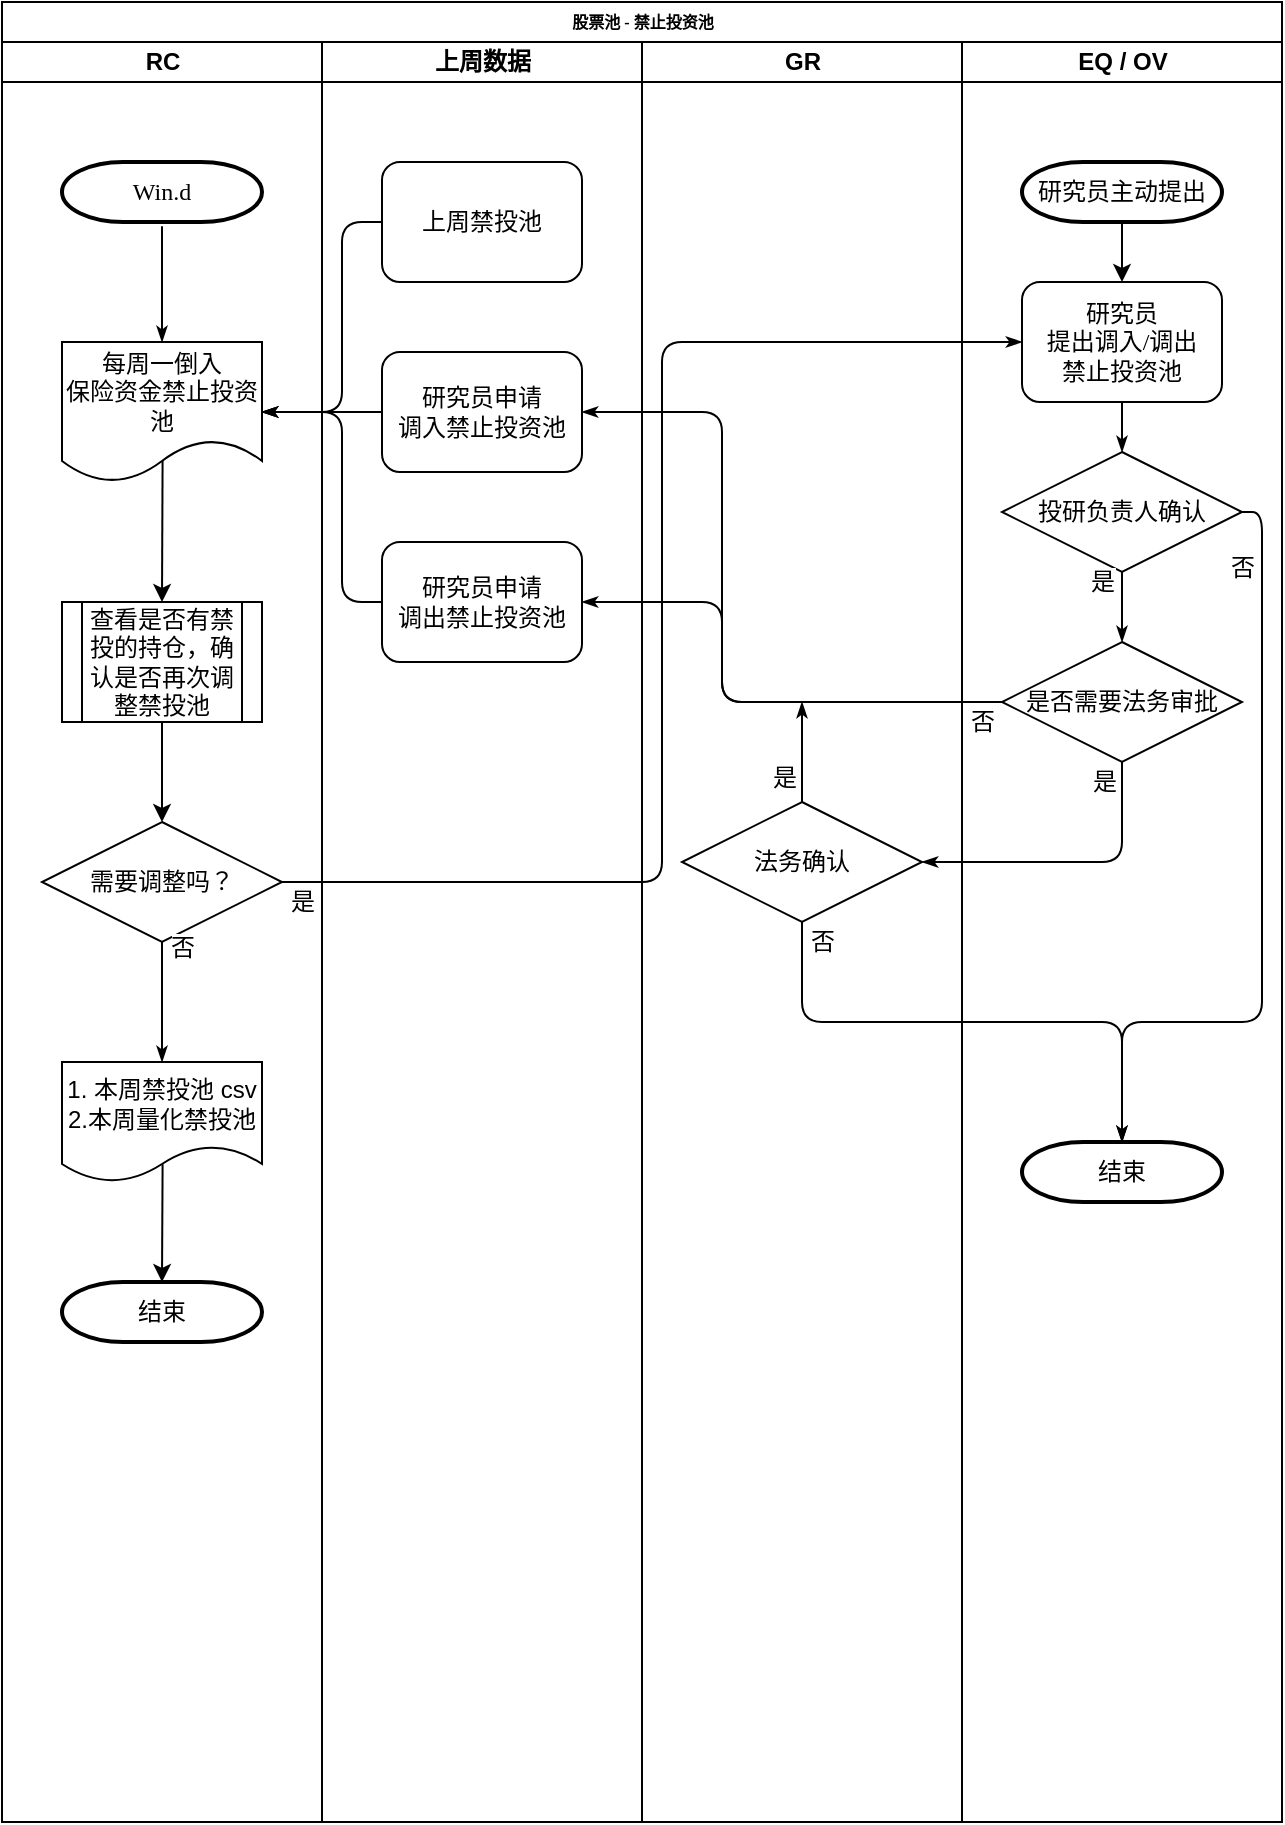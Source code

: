 <mxfile version="13.5.8" type="github">
  <diagram name="Page-1" id="74e2e168-ea6b-b213-b513-2b3c1d86103e">
    <mxGraphModel dx="788" dy="453" grid="1" gridSize="10" guides="1" tooltips="1" connect="1" arrows="1" fold="1" page="1" pageScale="1" pageWidth="850" pageHeight="1100" background="#ffffff" math="0" shadow="0">
      <root>
        <mxCell id="0" />
        <mxCell id="1" parent="0" />
        <mxCell id="77e6c97f196da883-1" value="股票池 - 禁止投资池" style="swimlane;html=1;childLayout=stackLayout;startSize=20;rounded=0;shadow=0;labelBackgroundColor=none;strokeWidth=1;fontFamily=Verdana;fontSize=8;align=center;" parent="1" vertex="1">
          <mxGeometry x="70" y="40" width="640" height="910" as="geometry" />
        </mxCell>
        <mxCell id="107ba76e4e335f99-1" style="edgeStyle=orthogonalEdgeStyle;rounded=1;html=1;labelBackgroundColor=none;startArrow=none;startFill=0;startSize=5;endArrow=classicThin;endFill=1;endSize=5;jettySize=auto;orthogonalLoop=1;strokeWidth=1;fontFamily=Verdana;fontSize=8;entryX=1;entryY=0.5;entryDx=0;entryDy=0;exitX=0;exitY=0.5;exitDx=0;exitDy=0;" parent="77e6c97f196da883-1" source="2z-ww7W6MPCI695EFC_l-18" target="2z-ww7W6MPCI695EFC_l-1" edge="1">
          <mxGeometry relative="1" as="geometry">
            <Array as="points">
              <mxPoint x="360" y="350" />
              <mxPoint x="360" y="205" />
            </Array>
          </mxGeometry>
        </mxCell>
        <mxCell id="2z-ww7W6MPCI695EFC_l-14" value="&lt;span style=&quot;font-size: 8px&quot;&gt;&lt;br&gt;&lt;/span&gt;" style="edgeLabel;html=1;align=center;verticalAlign=middle;resizable=0;points=[];" vertex="1" connectable="0" parent="107ba76e4e335f99-1">
          <mxGeometry x="0.229" y="3" relative="1" as="geometry">
            <mxPoint x="118.89" y="-18" as="offset" />
          </mxGeometry>
        </mxCell>
        <mxCell id="2z-ww7W6MPCI695EFC_l-23" value="&lt;font style=&quot;font-size: 12px&quot;&gt;否&lt;/font&gt;" style="edgeLabel;html=1;align=center;verticalAlign=middle;resizable=0;points=[];" vertex="1" connectable="0" parent="107ba76e4e335f99-1">
          <mxGeometry x="-0.032" relative="1" as="geometry">
            <mxPoint x="130" y="41.67" as="offset" />
          </mxGeometry>
        </mxCell>
        <mxCell id="77e6c97f196da883-2" value="RC" style="swimlane;html=1;startSize=20;" parent="77e6c97f196da883-1" vertex="1">
          <mxGeometry y="20" width="160" height="890" as="geometry" />
        </mxCell>
        <mxCell id="2z-ww7W6MPCI695EFC_l-42" value="&lt;font style=&quot;font-size: 12px&quot;&gt;结束&lt;/font&gt;" style="strokeWidth=2;html=1;shape=mxgraph.flowchart.terminator;whiteSpace=wrap;" vertex="1" parent="77e6c97f196da883-2">
          <mxGeometry x="30" y="620" width="100" height="30" as="geometry" />
        </mxCell>
        <mxCell id="77e6c97f196da883-27" style="edgeStyle=orthogonalEdgeStyle;rounded=1;html=1;labelBackgroundColor=none;startArrow=none;startFill=0;startSize=5;endArrow=classicThin;endFill=1;endSize=5;jettySize=auto;orthogonalLoop=1;strokeWidth=1;fontFamily=Verdana;fontSize=8;entryX=0.5;entryY=0;entryDx=0;entryDy=0;exitX=0.5;exitY=1.071;exitDx=0;exitDy=0;exitPerimeter=0;" parent="77e6c97f196da883-2" source="2z-ww7W6MPCI695EFC_l-35" target="2z-ww7W6MPCI695EFC_l-51" edge="1">
          <mxGeometry relative="1" as="geometry">
            <Array as="points" />
            <mxPoint x="80" y="90" as="sourcePoint" />
            <mxPoint x="80" y="155" as="targetPoint" />
          </mxGeometry>
        </mxCell>
        <mxCell id="2z-ww7W6MPCI695EFC_l-35" value="&lt;span style=&quot;font-family: &amp;#34;verdana&amp;#34;&quot;&gt;&lt;font style=&quot;font-size: 12px&quot;&gt;Win.d&lt;/font&gt;&lt;/span&gt;" style="strokeWidth=2;html=1;shape=mxgraph.flowchart.terminator;whiteSpace=wrap;" vertex="1" parent="77e6c97f196da883-2">
          <mxGeometry x="30" y="60" width="100" height="30" as="geometry" />
        </mxCell>
        <mxCell id="2z-ww7W6MPCI695EFC_l-39" value="&lt;font style=&quot;font-size: 12px&quot;&gt;需要调整吗？&lt;/font&gt;" style="rhombus;whiteSpace=wrap;html=1;rounded=0;shadow=0;labelBackgroundColor=none;strokeWidth=1;fontFamily=Verdana;fontSize=8;align=center;" vertex="1" parent="77e6c97f196da883-2">
          <mxGeometry x="20" y="390" width="120" height="60" as="geometry" />
        </mxCell>
        <mxCell id="2z-ww7W6MPCI695EFC_l-40" style="edgeStyle=orthogonalEdgeStyle;rounded=1;html=1;labelBackgroundColor=none;startArrow=none;startFill=0;startSize=5;endArrow=classicThin;endFill=1;endSize=5;jettySize=auto;orthogonalLoop=1;strokeWidth=1;fontFamily=Verdana;fontSize=8;exitX=0.5;exitY=1;exitDx=0;exitDy=0;entryX=0.5;entryY=0;entryDx=0;entryDy=0;" edge="1" parent="77e6c97f196da883-2" source="2z-ww7W6MPCI695EFC_l-39" target="2z-ww7W6MPCI695EFC_l-17">
          <mxGeometry relative="1" as="geometry">
            <mxPoint x="410" y="400" as="sourcePoint" />
            <mxPoint x="570" y="490" as="targetPoint" />
            <Array as="points">
              <mxPoint x="80" y="470" />
              <mxPoint x="80" y="470" />
            </Array>
          </mxGeometry>
        </mxCell>
        <mxCell id="2z-ww7W6MPCI695EFC_l-41" value="&lt;font style=&quot;font-size: 12px&quot;&gt;否&lt;/font&gt;" style="edgeLabel;html=1;align=center;verticalAlign=middle;resizable=0;points=[];" vertex="1" connectable="0" parent="2z-ww7W6MPCI695EFC_l-40">
          <mxGeometry x="-0.742" y="15" relative="1" as="geometry">
            <mxPoint x="-5.0" y="-5" as="offset" />
          </mxGeometry>
        </mxCell>
        <mxCell id="2z-ww7W6MPCI695EFC_l-17" value="&lt;font&gt;&lt;font style=&quot;font-size: 12px&quot;&gt;1. 本周禁投池 csv&lt;br&gt;2.本周量化禁投池&lt;/font&gt;&lt;br&gt;&lt;/font&gt;" style="shape=document;whiteSpace=wrap;html=1;boundedLbl=1;" vertex="1" parent="77e6c97f196da883-2">
          <mxGeometry x="30" y="510" width="100" height="60" as="geometry" />
        </mxCell>
        <mxCell id="2z-ww7W6MPCI695EFC_l-47" value="" style="endArrow=classic;html=1;entryX=0.5;entryY=0;entryDx=0;entryDy=0;exitX=0.503;exitY=0.826;exitDx=0;exitDy=0;exitPerimeter=0;" edge="1" parent="77e6c97f196da883-2" source="2z-ww7W6MPCI695EFC_l-51" target="2z-ww7W6MPCI695EFC_l-37">
          <mxGeometry width="50" height="50" relative="1" as="geometry">
            <mxPoint x="90" y="230" as="sourcePoint" />
            <mxPoint x="110" y="200" as="targetPoint" />
          </mxGeometry>
        </mxCell>
        <mxCell id="2z-ww7W6MPCI695EFC_l-48" value="" style="endArrow=classic;html=1;exitX=0.5;exitY=1;exitDx=0;exitDy=0;entryX=0.5;entryY=0;entryDx=0;entryDy=0;" edge="1" parent="77e6c97f196da883-2" source="2z-ww7W6MPCI695EFC_l-37" target="2z-ww7W6MPCI695EFC_l-39">
          <mxGeometry width="50" height="50" relative="1" as="geometry">
            <mxPoint x="60" y="360" as="sourcePoint" />
            <mxPoint x="110" y="310" as="targetPoint" />
          </mxGeometry>
        </mxCell>
        <mxCell id="2z-ww7W6MPCI695EFC_l-37" value="&lt;font style=&quot;font-size: 12px&quot;&gt;查看是否有禁投的持仓，确认是否再次调整禁投池&lt;/font&gt;" style="shape=process;whiteSpace=wrap;html=1;backgroundOutline=1;" vertex="1" parent="77e6c97f196da883-2">
          <mxGeometry x="30" y="280" width="100" height="60" as="geometry" />
        </mxCell>
        <mxCell id="2z-ww7W6MPCI695EFC_l-51" value="每周一倒入&lt;br&gt;保险资金禁止投资池" style="shape=document;whiteSpace=wrap;html=1;boundedLbl=1;" vertex="1" parent="77e6c97f196da883-2">
          <mxGeometry x="30" y="150" width="100" height="70" as="geometry" />
        </mxCell>
        <mxCell id="2z-ww7W6MPCI695EFC_l-52" value="" style="endArrow=classic;html=1;entryX=0.5;entryY=0;entryDx=0;entryDy=0;entryPerimeter=0;exitX=0.503;exitY=0.853;exitDx=0;exitDy=0;exitPerimeter=0;" edge="1" parent="77e6c97f196da883-2" source="2z-ww7W6MPCI695EFC_l-17" target="2z-ww7W6MPCI695EFC_l-42">
          <mxGeometry width="50" height="50" relative="1" as="geometry">
            <mxPoint x="79.58" y="560" as="sourcePoint" />
            <mxPoint x="79.58" y="610" as="targetPoint" />
          </mxGeometry>
        </mxCell>
        <mxCell id="77e6c97f196da883-3" value="上周数据" style="swimlane;html=1;startSize=20;" parent="77e6c97f196da883-1" vertex="1">
          <mxGeometry x="160" y="20" width="160" height="890" as="geometry" />
        </mxCell>
        <mxCell id="2z-ww7W6MPCI695EFC_l-1" value="&lt;font style=&quot;font-size: 12px&quot;&gt;研究员申请&lt;br&gt;调入禁止投资池&lt;/font&gt;" style="rounded=1;whiteSpace=wrap;html=1;shadow=0;labelBackgroundColor=none;strokeWidth=1;fontFamily=Verdana;fontSize=8;align=center;" vertex="1" parent="77e6c97f196da883-3">
          <mxGeometry x="30" y="155" width="100" height="60" as="geometry" />
        </mxCell>
        <mxCell id="77e6c97f196da883-11" value="&lt;font style=&quot;font-size: 12px&quot;&gt;上周禁投池&lt;/font&gt;" style="rounded=1;whiteSpace=wrap;html=1;shadow=0;labelBackgroundColor=none;strokeWidth=1;fontFamily=Verdana;fontSize=8;align=center;" parent="77e6c97f196da883-3" vertex="1">
          <mxGeometry x="30" y="60" width="100" height="60" as="geometry" />
        </mxCell>
        <mxCell id="2z-ww7W6MPCI695EFC_l-2" value="&lt;font style=&quot;font-size: 12px&quot;&gt;研究员申请&lt;br&gt;调出禁止投资池&lt;/font&gt;" style="rounded=1;whiteSpace=wrap;html=1;shadow=0;labelBackgroundColor=none;strokeWidth=1;fontFamily=Verdana;fontSize=8;align=center;" vertex="1" parent="77e6c97f196da883-3">
          <mxGeometry x="30" y="250" width="100" height="60" as="geometry" />
        </mxCell>
        <mxCell id="77e6c97f196da883-4" value="GR" style="swimlane;html=1;startSize=20;" parent="77e6c97f196da883-1" vertex="1">
          <mxGeometry x="320" y="20" width="160" height="890" as="geometry" />
        </mxCell>
        <mxCell id="2z-ww7W6MPCI695EFC_l-28" style="edgeStyle=orthogonalEdgeStyle;rounded=1;html=1;labelBackgroundColor=none;startArrow=none;startFill=0;startSize=5;endArrow=classicThin;endFill=1;endSize=5;jettySize=auto;orthogonalLoop=1;strokeWidth=1;fontFamily=Verdana;fontSize=8;exitX=0.5;exitY=0;exitDx=0;exitDy=0;" edge="1" parent="77e6c97f196da883-4" source="2z-ww7W6MPCI695EFC_l-21">
          <mxGeometry relative="1" as="geometry">
            <mxPoint x="79.71" y="330" as="sourcePoint" />
            <mxPoint x="80" y="330" as="targetPoint" />
          </mxGeometry>
        </mxCell>
        <mxCell id="2z-ww7W6MPCI695EFC_l-29" value="&lt;font style=&quot;font-size: 12px&quot;&gt;是&lt;/font&gt;" style="edgeLabel;html=1;align=center;verticalAlign=middle;resizable=0;points=[];" vertex="1" connectable="0" parent="2z-ww7W6MPCI695EFC_l-28">
          <mxGeometry x="0.229" y="3" relative="1" as="geometry">
            <mxPoint x="-7.0" y="17.97" as="offset" />
          </mxGeometry>
        </mxCell>
        <mxCell id="2z-ww7W6MPCI695EFC_l-21" value="&lt;font style=&quot;font-size: 12px&quot;&gt;法务确认&lt;/font&gt;" style="rhombus;whiteSpace=wrap;html=1;rounded=0;shadow=0;labelBackgroundColor=none;strokeWidth=1;fontFamily=Verdana;fontSize=8;align=center;" vertex="1" parent="77e6c97f196da883-4">
          <mxGeometry x="20" y="380" width="120" height="60" as="geometry" />
        </mxCell>
        <mxCell id="77e6c97f196da883-5" value="EQ / OV" style="swimlane;html=1;startSize=20;" parent="77e6c97f196da883-1" vertex="1">
          <mxGeometry x="480" y="20" width="160" height="890" as="geometry" />
        </mxCell>
        <mxCell id="77e6c97f196da883-35" value="&lt;font style=&quot;font-size: 12px&quot;&gt;否&lt;/font&gt;" style="edgeStyle=orthogonalEdgeStyle;rounded=1;html=1;labelBackgroundColor=none;startArrow=none;startFill=0;startSize=5;endArrow=classicThin;endFill=1;endSize=5;jettySize=auto;orthogonalLoop=1;strokeWidth=1;fontFamily=Verdana;fontSize=8;exitX=1;exitY=0.5;exitDx=0;exitDy=0;entryX=0.5;entryY=0;entryDx=0;entryDy=0;entryPerimeter=0;" parent="77e6c97f196da883-5" source="77e6c97f196da883-16" target="2z-ww7W6MPCI695EFC_l-34" edge="1">
          <mxGeometry x="-0.808" y="-10" relative="1" as="geometry">
            <mxPoint x="80" y="510" as="targetPoint" />
            <Array as="points">
              <mxPoint x="150" y="235" />
              <mxPoint x="150" y="490" />
              <mxPoint x="80" y="490" />
            </Array>
            <mxPoint as="offset" />
          </mxGeometry>
        </mxCell>
        <mxCell id="2z-ww7W6MPCI695EFC_l-34" value="&lt;font style=&quot;font-size: 12px&quot;&gt;结束&lt;/font&gt;" style="strokeWidth=2;html=1;shape=mxgraph.flowchart.terminator;whiteSpace=wrap;" vertex="1" parent="77e6c97f196da883-5">
          <mxGeometry x="30" y="550" width="100" height="30" as="geometry" />
        </mxCell>
        <mxCell id="77e6c97f196da883-16" value="&lt;font style=&quot;font-size: 12px&quot;&gt;投研负责人确认&lt;/font&gt;" style="rhombus;whiteSpace=wrap;html=1;rounded=0;shadow=0;labelBackgroundColor=none;strokeWidth=1;fontFamily=Verdana;fontSize=8;align=center;" parent="77e6c97f196da883-5" vertex="1">
          <mxGeometry x="20" y="205" width="120" height="60" as="geometry" />
        </mxCell>
        <mxCell id="2z-ww7W6MPCI695EFC_l-18" value="&lt;font style=&quot;font-size: 12px&quot;&gt;是否需要法务审批&lt;/font&gt;" style="rhombus;whiteSpace=wrap;html=1;rounded=0;shadow=0;labelBackgroundColor=none;strokeWidth=1;fontFamily=Verdana;fontSize=8;align=center;" vertex="1" parent="77e6c97f196da883-5">
          <mxGeometry x="20" y="300" width="120" height="60" as="geometry" />
        </mxCell>
        <mxCell id="2z-ww7W6MPCI695EFC_l-19" style="edgeStyle=orthogonalEdgeStyle;rounded=1;html=1;labelBackgroundColor=none;startArrow=none;startFill=0;startSize=5;endArrow=classicThin;endFill=1;endSize=5;jettySize=auto;orthogonalLoop=1;strokeWidth=1;fontFamily=Verdana;fontSize=8;entryX=0.5;entryY=0;entryDx=0;entryDy=0;exitX=0.5;exitY=1;exitDx=0;exitDy=0;" edge="1" parent="77e6c97f196da883-5" source="77e6c97f196da883-16" target="2z-ww7W6MPCI695EFC_l-18">
          <mxGeometry relative="1" as="geometry">
            <mxPoint x="30" y="245" as="sourcePoint" />
            <mxPoint x="-180" y="245" as="targetPoint" />
          </mxGeometry>
        </mxCell>
        <mxCell id="2z-ww7W6MPCI695EFC_l-20" value="&lt;font style=&quot;font-size: 12px&quot;&gt;是&lt;/font&gt;" style="edgeLabel;html=1;align=center;verticalAlign=middle;resizable=0;points=[];" vertex="1" connectable="0" parent="2z-ww7W6MPCI695EFC_l-19">
          <mxGeometry x="0.229" y="3" relative="1" as="geometry">
            <mxPoint x="-13.0" y="-16.71" as="offset" />
          </mxGeometry>
        </mxCell>
        <mxCell id="77e6c97f196da883-34" style="edgeStyle=orthogonalEdgeStyle;rounded=1;html=1;labelBackgroundColor=none;startArrow=none;startFill=0;startSize=5;endArrow=classicThin;endFill=1;endSize=5;jettySize=auto;orthogonalLoop=1;strokeColor=#000000;strokeWidth=1;fontFamily=Verdana;fontSize=8;fontColor=#000000;" parent="77e6c97f196da883-5" source="77e6c97f196da883-15" target="77e6c97f196da883-16" edge="1">
          <mxGeometry relative="1" as="geometry" />
        </mxCell>
        <mxCell id="2z-ww7W6MPCI695EFC_l-49" value="&lt;span style=&quot;font-family: &amp;#34;verdana&amp;#34;&quot;&gt;&lt;font style=&quot;font-size: 12px&quot;&gt;研究员主动提出&lt;/font&gt;&lt;/span&gt;" style="strokeWidth=2;html=1;shape=mxgraph.flowchart.terminator;whiteSpace=wrap;" vertex="1" parent="77e6c97f196da883-5">
          <mxGeometry x="30" y="60" width="100" height="30" as="geometry" />
        </mxCell>
        <mxCell id="2z-ww7W6MPCI695EFC_l-50" value="" style="endArrow=classic;html=1;entryX=0.5;entryY=0;entryDx=0;entryDy=0;exitX=0.5;exitY=1;exitDx=0;exitDy=0;exitPerimeter=0;" edge="1" parent="77e6c97f196da883-5" source="2z-ww7W6MPCI695EFC_l-49" target="77e6c97f196da883-15">
          <mxGeometry width="50" height="50" relative="1" as="geometry">
            <mxPoint x="-80" y="120" as="sourcePoint" />
            <mxPoint x="-30" y="70" as="targetPoint" />
          </mxGeometry>
        </mxCell>
        <mxCell id="77e6c97f196da883-15" value="&lt;font style=&quot;font-size: 12px&quot;&gt;研究员&lt;br&gt;提出调入/调出&lt;br&gt;禁止投资池&lt;/font&gt;" style="rounded=1;whiteSpace=wrap;html=1;shadow=0;labelBackgroundColor=none;strokeWidth=1;fontFamily=Verdana;fontSize=8;align=center;" parent="77e6c97f196da883-5" vertex="1">
          <mxGeometry x="30" y="120" width="100" height="60" as="geometry" />
        </mxCell>
        <mxCell id="77e6c97f196da883-26" style="edgeStyle=orthogonalEdgeStyle;rounded=1;html=1;labelBackgroundColor=none;startArrow=none;startFill=0;startSize=5;endArrow=classicThin;endFill=1;endSize=5;jettySize=auto;orthogonalLoop=1;strokeWidth=1;fontFamily=Verdana;fontSize=8;exitX=0;exitY=0.5;exitDx=0;exitDy=0;" parent="77e6c97f196da883-1" source="2z-ww7W6MPCI695EFC_l-1" edge="1">
          <mxGeometry relative="1" as="geometry">
            <mxPoint x="130" y="205" as="targetPoint" />
          </mxGeometry>
        </mxCell>
        <mxCell id="2z-ww7W6MPCI695EFC_l-4" style="edgeStyle=orthogonalEdgeStyle;rounded=1;html=1;labelBackgroundColor=none;startArrow=none;startFill=0;startSize=5;endArrow=classicThin;endFill=1;endSize=5;jettySize=auto;orthogonalLoop=1;strokeWidth=1;fontFamily=Verdana;fontSize=8;exitX=0;exitY=0.5;exitDx=0;exitDy=0;entryX=1;entryY=0.5;entryDx=0;entryDy=0;" edge="1" parent="77e6c97f196da883-1" source="77e6c97f196da883-11" target="2z-ww7W6MPCI695EFC_l-51">
          <mxGeometry relative="1" as="geometry">
            <mxPoint x="210" y="225" as="sourcePoint" />
            <mxPoint x="130" y="205" as="targetPoint" />
            <Array as="points">
              <mxPoint x="170" y="110" />
              <mxPoint x="170" y="205" />
            </Array>
          </mxGeometry>
        </mxCell>
        <mxCell id="2z-ww7W6MPCI695EFC_l-3" style="edgeStyle=orthogonalEdgeStyle;rounded=1;html=1;labelBackgroundColor=none;startArrow=none;startFill=0;startSize=5;endArrow=classicThin;endFill=1;endSize=5;jettySize=auto;orthogonalLoop=1;strokeWidth=1;fontFamily=Verdana;fontSize=8;exitX=0;exitY=0.5;exitDx=0;exitDy=0;entryX=1;entryY=0.5;entryDx=0;entryDy=0;" edge="1" parent="77e6c97f196da883-1" source="2z-ww7W6MPCI695EFC_l-2" target="2z-ww7W6MPCI695EFC_l-51">
          <mxGeometry relative="1" as="geometry">
            <mxPoint x="200" y="215" as="sourcePoint" />
            <mxPoint x="130" y="205" as="targetPoint" />
            <Array as="points">
              <mxPoint x="170" y="300" />
              <mxPoint x="170" y="205" />
            </Array>
          </mxGeometry>
        </mxCell>
        <mxCell id="2z-ww7W6MPCI695EFC_l-15" style="edgeStyle=orthogonalEdgeStyle;rounded=1;html=1;labelBackgroundColor=none;startArrow=none;startFill=0;startSize=5;endArrow=classicThin;endFill=1;endSize=5;jettySize=auto;orthogonalLoop=1;strokeWidth=1;fontFamily=Verdana;fontSize=8;entryX=1;entryY=0.5;entryDx=0;entryDy=0;exitX=0;exitY=0.5;exitDx=0;exitDy=0;" edge="1" parent="77e6c97f196da883-1" source="2z-ww7W6MPCI695EFC_l-18" target="2z-ww7W6MPCI695EFC_l-2">
          <mxGeometry relative="1" as="geometry">
            <mxPoint x="510" y="215" as="sourcePoint" />
            <mxPoint x="300" y="215" as="targetPoint" />
            <Array as="points">
              <mxPoint x="360" y="350" />
              <mxPoint x="360" y="300" />
            </Array>
          </mxGeometry>
        </mxCell>
        <mxCell id="2z-ww7W6MPCI695EFC_l-24" style="edgeStyle=orthogonalEdgeStyle;rounded=1;html=1;labelBackgroundColor=none;startArrow=none;startFill=0;startSize=5;endArrow=classicThin;endFill=1;endSize=5;jettySize=auto;orthogonalLoop=1;strokeWidth=1;fontFamily=Verdana;fontSize=8;entryX=1;entryY=0.5;entryDx=0;entryDy=0;exitX=0.5;exitY=1;exitDx=0;exitDy=0;" edge="1" parent="77e6c97f196da883-1" source="2z-ww7W6MPCI695EFC_l-18" target="2z-ww7W6MPCI695EFC_l-21">
          <mxGeometry relative="1" as="geometry">
            <mxPoint x="570" y="245" as="sourcePoint" />
            <mxPoint x="570" y="280" as="targetPoint" />
          </mxGeometry>
        </mxCell>
        <mxCell id="2z-ww7W6MPCI695EFC_l-25" value="&lt;font style=&quot;font-size: 12px&quot;&gt;是&lt;/font&gt;" style="edgeLabel;html=1;align=center;verticalAlign=middle;resizable=0;points=[];" vertex="1" connectable="0" parent="2z-ww7W6MPCI695EFC_l-24">
          <mxGeometry x="0.229" y="3" relative="1" as="geometry">
            <mxPoint x="32.5" y="-43" as="offset" />
          </mxGeometry>
        </mxCell>
        <mxCell id="2z-ww7W6MPCI695EFC_l-30" style="edgeStyle=orthogonalEdgeStyle;rounded=1;html=1;labelBackgroundColor=none;startArrow=none;startFill=0;startSize=5;endArrow=classicThin;endFill=1;endSize=5;jettySize=auto;orthogonalLoop=1;strokeWidth=1;fontFamily=Verdana;fontSize=8;exitX=0.5;exitY=1;exitDx=0;exitDy=0;entryX=0.5;entryY=0;entryDx=0;entryDy=0;entryPerimeter=0;" edge="1" parent="77e6c97f196da883-1" source="2z-ww7W6MPCI695EFC_l-21" target="2z-ww7W6MPCI695EFC_l-34">
          <mxGeometry relative="1" as="geometry">
            <mxPoint x="585" y="405" as="sourcePoint" />
            <mxPoint x="560" y="480" as="targetPoint" />
            <Array as="points">
              <mxPoint x="400" y="510" />
              <mxPoint x="560" y="510" />
            </Array>
          </mxGeometry>
        </mxCell>
        <mxCell id="2z-ww7W6MPCI695EFC_l-33" value="&lt;font style=&quot;font-size: 12px&quot;&gt;否&lt;/font&gt;" style="edgeLabel;html=1;align=center;verticalAlign=middle;resizable=0;points=[];" vertex="1" connectable="0" parent="2z-ww7W6MPCI695EFC_l-30">
          <mxGeometry x="-0.742" y="15" relative="1" as="geometry">
            <mxPoint x="-5.0" y="-25" as="offset" />
          </mxGeometry>
        </mxCell>
        <mxCell id="2z-ww7W6MPCI695EFC_l-45" style="edgeStyle=orthogonalEdgeStyle;rounded=1;html=1;labelBackgroundColor=none;startArrow=none;startFill=0;startSize=5;endArrow=classicThin;endFill=1;endSize=5;jettySize=auto;orthogonalLoop=1;strokeWidth=1;fontFamily=Verdana;fontSize=8;entryX=0;entryY=0.5;entryDx=0;entryDy=0;exitX=1;exitY=0.5;exitDx=0;exitDy=0;" edge="1" parent="77e6c97f196da883-1" source="2z-ww7W6MPCI695EFC_l-39" target="77e6c97f196da883-15">
          <mxGeometry relative="1" as="geometry">
            <mxPoint x="19" y="450" as="sourcePoint" />
            <mxPoint x="20" y="370" as="targetPoint" />
            <Array as="points">
              <mxPoint x="330" y="440" />
              <mxPoint x="330" y="170" />
            </Array>
          </mxGeometry>
        </mxCell>
        <mxCell id="2z-ww7W6MPCI695EFC_l-46" value="&lt;font style=&quot;font-size: 12px&quot;&gt;是&lt;/font&gt;" style="edgeLabel;html=1;align=center;verticalAlign=middle;resizable=0;points=[];" vertex="1" connectable="0" parent="2z-ww7W6MPCI695EFC_l-45">
          <mxGeometry x="0.229" y="3" relative="1" as="geometry">
            <mxPoint x="-177" y="213.33" as="offset" />
          </mxGeometry>
        </mxCell>
      </root>
    </mxGraphModel>
  </diagram>
</mxfile>
